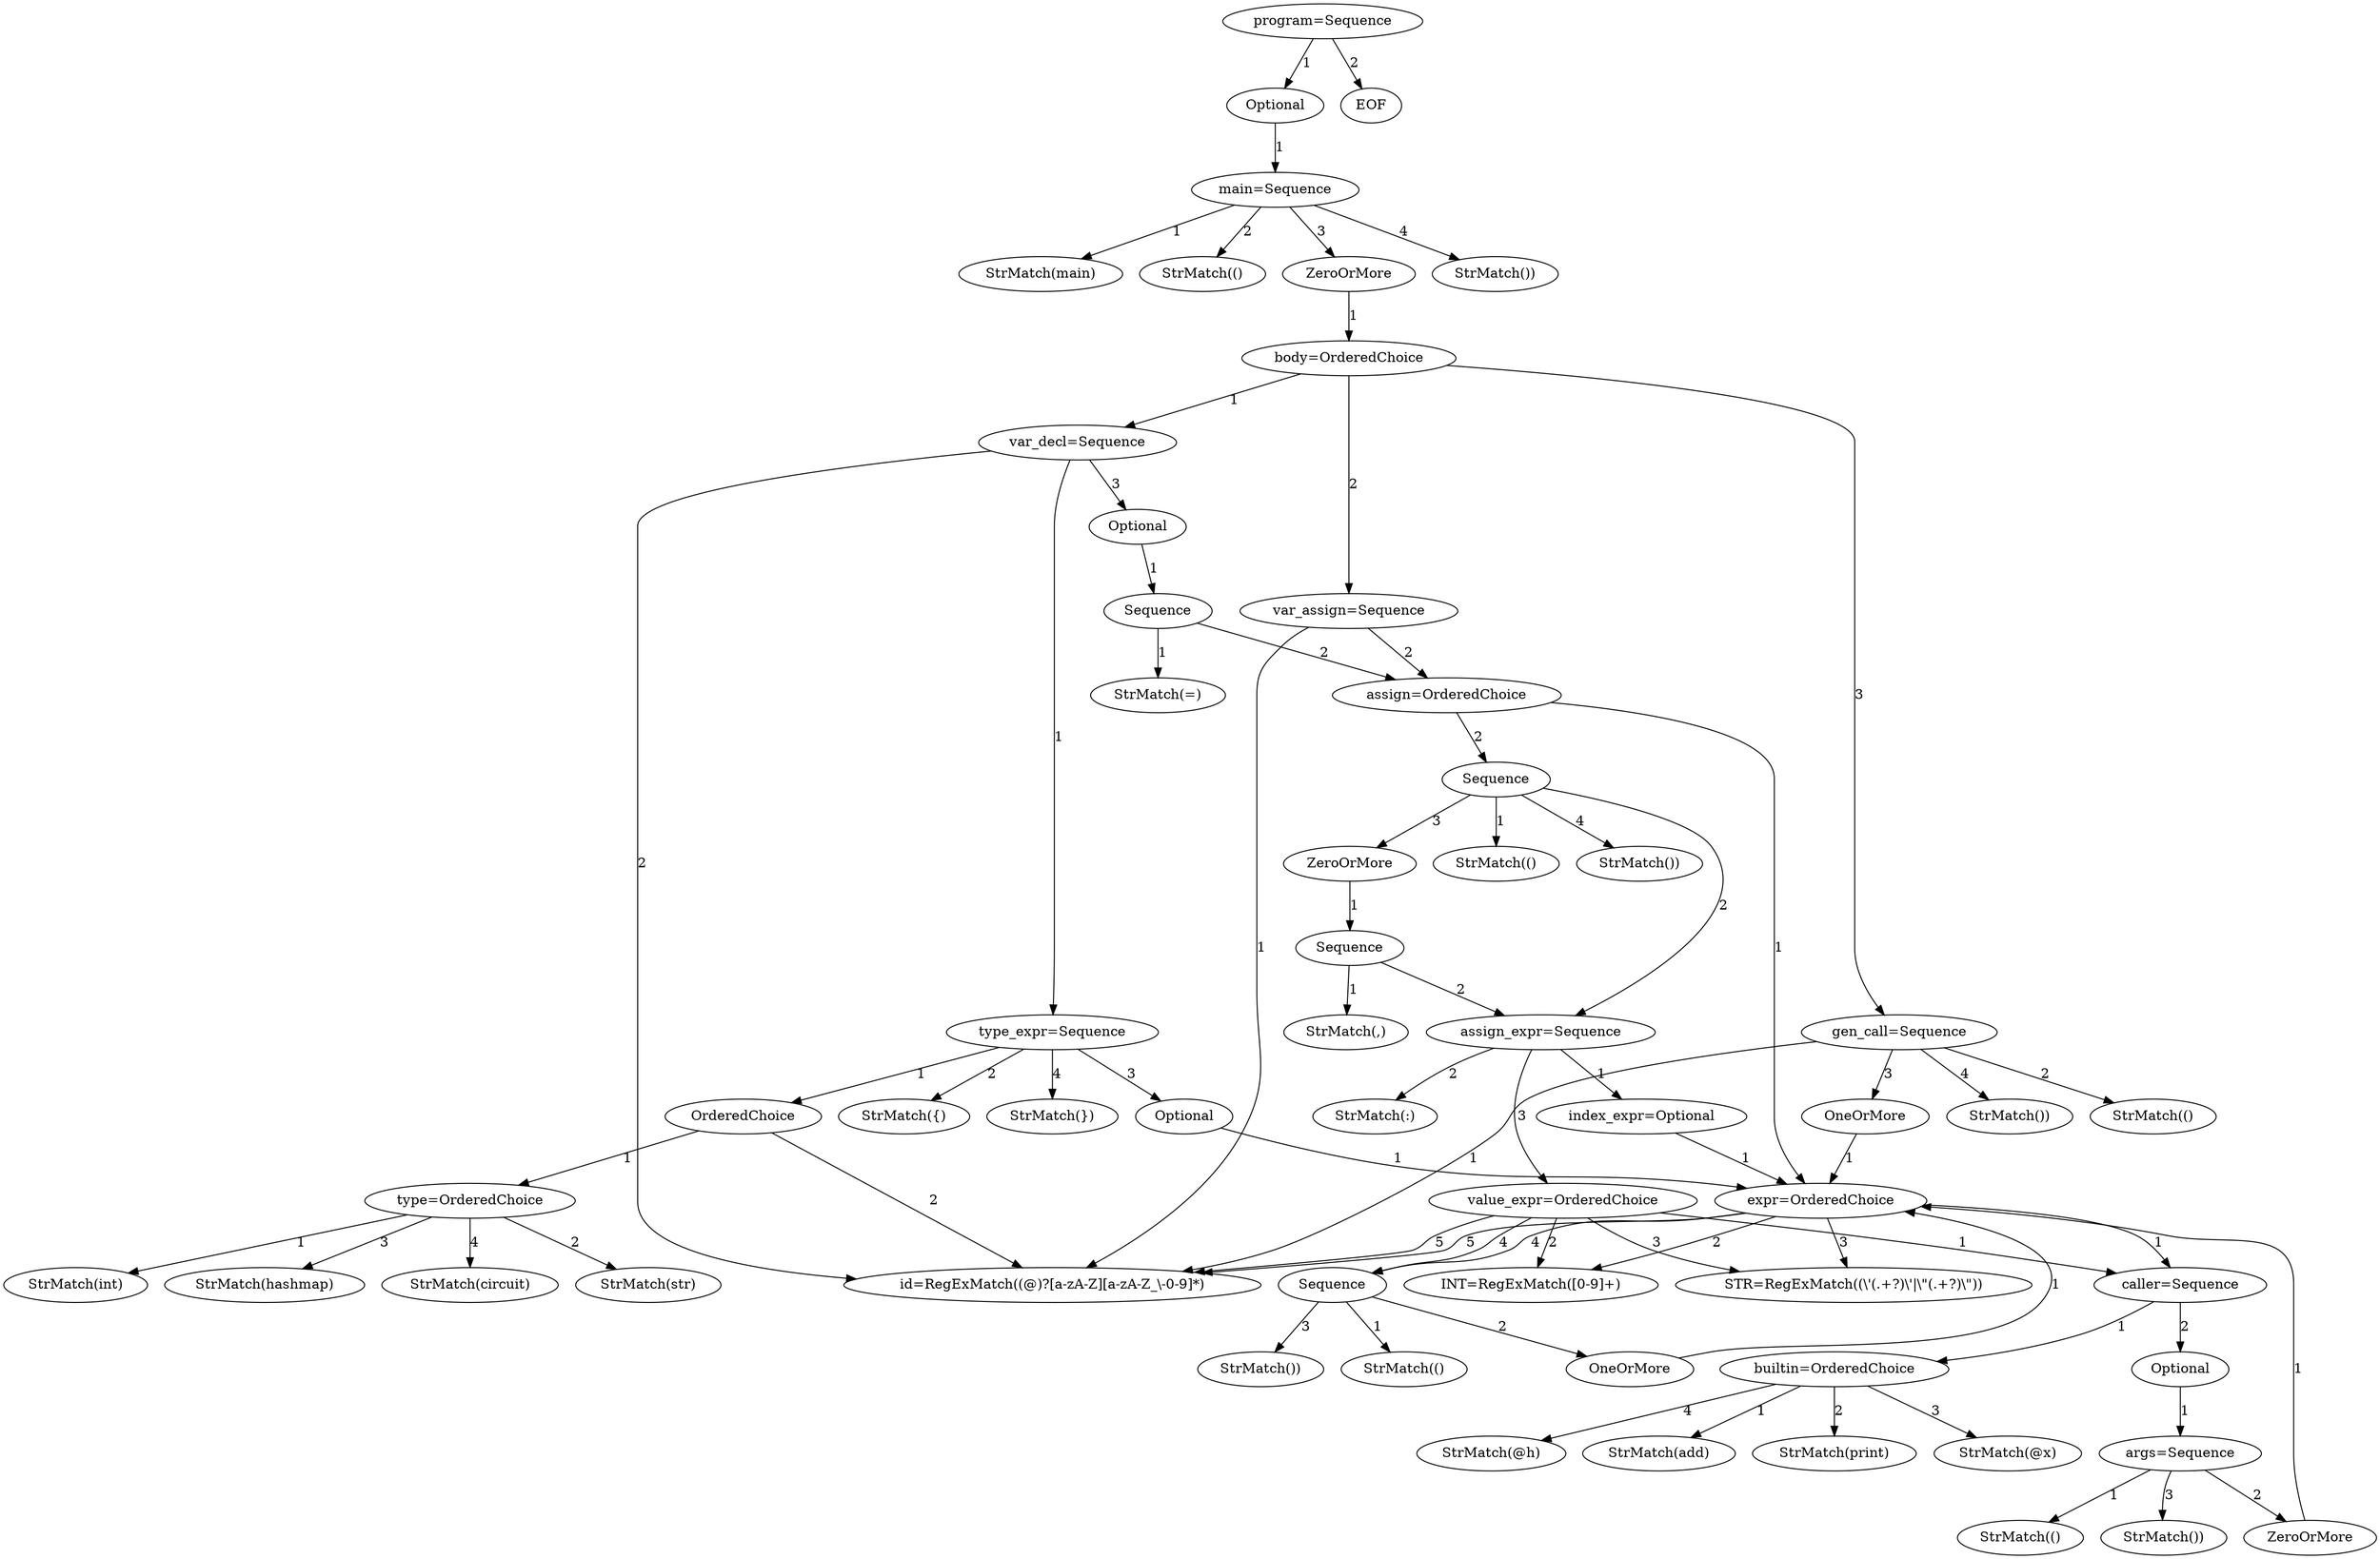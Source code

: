 digraph arpeggio_graph {
140153232069248 [label="program=Sequence"];
140153232069248->140153232069632 [label="1"]

140153232069632 [label="Optional"];
140153232069632->140153232069440 [label="1"]

140153232069440 [label="main=Sequence"];
140153232069440->140153232070640 [label="1"]

140153232070640 [label="StrMatch(main)"];
140153232069440->140153232070688 [label="2"]

140153232070688 [label="StrMatch(()"];
140153232069440->140153232069920 [label="3"]

140153232069920 [label="ZeroOrMore"];
140153232069920->140153232069152 [label="1"]

140153232069152 [label="body=OrderedChoice"];
140153232069152->140153232069728 [label="1"]

140153232069728 [label="var_decl=Sequence"];
140153232069728->140153232069824 [label="1"]

140153232069824 [label="type_expr=Sequence"];
140153232069824->140153232071648 [label="1"]

140153232071648 [label="OrderedChoice"];
140153232071648->140153232069344 [label="1"]

140153232069344 [label="type=OrderedChoice"];
140153232069344->140153232072128 [label="1"]

140153232072128 [label="StrMatch(int)"];
140153232069344->140153232072176 [label="2"]

140153232072176 [label="StrMatch(str)"];
140153232069344->140153232072224 [label="3"]

140153232072224 [label="StrMatch(hashmap)"];
140153232069344->140153232072464 [label="4"]

140153232072464 [label="StrMatch(circuit)"];
140153232071648->140153232079840 [label="2"]

140153232079840 [label="id=RegExMatch((@)?[a-zA-Z][a-zA-Z_\\-0-9]*)"];
140153232069824->140153232071696 [label="2"]

140153232071696 [label="StrMatch({)"];
140153232069824->140153232070928 [label="3"]

140153232070928 [label="Optional"];
140153232070928->140153232071264 [label="1"]

140153232071264 [label="expr=OrderedChoice"];
140153232071264->140153232072512 [label="1"]

140153232072512 [label="caller=Sequence"];
140153232072512->140153232069056 [label="1"]

140153232069056 [label="builtin=OrderedChoice"];
140153232069056->140153232070400 [label="1"]

140153232070400 [label="StrMatch(add)"];
140153232069056->140153232070448 [label="2"]

140153232070448 [label="StrMatch(print)"];
140153232069056->140153232070496 [label="3"]

140153232070496 [label="StrMatch(@x)"];
140153232069056->140153232070544 [label="4"]

140153232070544 [label="StrMatch(@h)"];
140153232072512->140153232077824 [label="2"]

140153232077824 [label="Optional"];
140153232077824->140153232076912 [label="1"]

140153232076912 [label="args=Sequence"];
140153232076912->140153232079552 [label="1"]

140153232079552 [label="StrMatch(()"];
140153232076912->140153232078928 [label="2"]

140153232078928 [label="ZeroOrMore"];
140153232078928->140153232071264 [label="1"]

140153232076912->140153232079744 [label="3"]

140153232079744 [label="StrMatch())"];
140153232071264->140153232080080 [label="2"]

140153232080080 [label="INT=RegExMatch([0-9]+)"];
140153232071264->140153232080464 [label="3"]

140153232080464 [label="STR=RegExMatch((\\'(.+?)\\'|\\\"(.+?)\\\"))"];
140153232071264->140153232078880 [label="4"]

140153232078880 [label="Sequence"];
140153232078880->140153232079264 [label="1"]

140153232079264 [label="StrMatch(()"];
140153232078880->140153232079072 [label="2"]

140153232079072 [label="OneOrMore"];
140153232079072->140153232071264 [label="1"]

140153232078880->140153232079456 [label="3"]

140153232079456 [label="StrMatch())"];
140153232071264->140153232079840 [label="5"]

140153232069824->140153232071888 [label="4"]

140153232071888 [label="StrMatch(})"];
140153232069728->140153232079840 [label="2"]

140153232069728->140153232070592 [label="3"]

140153232070592 [label="Optional"];
140153232070592->140153232071600 [label="1"]

140153232071600 [label="Sequence"];
140153232071600->140153232071984 [label="1"]

140153232071984 [label="StrMatch(=)"];
140153232071600->140153232069536 [label="2"]

140153232069536 [label="assign=OrderedChoice"];
140153232069536->140153232071264 [label="1"]

140153232069536->140153232077536 [label="2"]

140153232077536 [label="Sequence"];
140153232077536->140153232077920 [label="1"]

140153232077920 [label="StrMatch(()"];
140153232077536->140153232071504 [label="2"]

140153232071504 [label="assign_expr=Sequence"];
140153232071504->140153232077200 [label="1"]

140153232077200 [label="index_expr=Optional"];
140153232077200->140153232071264 [label="1"]

140153232071504->140153232077632 [label="2"]

140153232077632 [label="StrMatch(:)"];
140153232071504->140153232109728 [label="3"]

140153232109728 [label="value_expr=OrderedChoice"];
140153232109728->140153232072512 [label="1"]

140153232109728->140153232080080 [label="2"]

140153232109728->140153232080464 [label="3"]

140153232109728->140153232078880 [label="4"]

140153232109728->140153232079840 [label="5"]

140153232077536->140153232077728 [label="3"]

140153232077728 [label="ZeroOrMore"];
140153232077728->140153232078160 [label="1"]

140153232078160 [label="Sequence"];
140153232078160->140153232078544 [label="1"]

140153232078544 [label="StrMatch(,)"];
140153232078160->140153232071504 [label="2"]

140153232077536->140153232078112 [label="4"]

140153232078112 [label="StrMatch())"];
140153232069152->140153232070352 [label="2"]

140153232070352 [label="var_assign=Sequence"];
140153232070352->140153232079840 [label="1"]

140153232070352->140153232069536 [label="2"]

140153232069152->140153232070832 [label="3"]

140153232070832 [label="gen_call=Sequence"];
140153232070832->140153232079840 [label="1"]

140153232070832->140153232077056 [label="2"]

140153232077056 [label="StrMatch(()"];
140153232070832->140153232071840 [label="3"]

140153232071840 [label="OneOrMore"];
140153232071840->140153232071264 [label="1"]

140153232070832->140153232077248 [label="4"]

140153232077248 [label="StrMatch())"];
140153232069440->140153232070880 [label="4"]

140153232070880 [label="StrMatch())"];
140153232069248->140153232067792 [label="2"]

140153232067792 [label="EOF"];
}